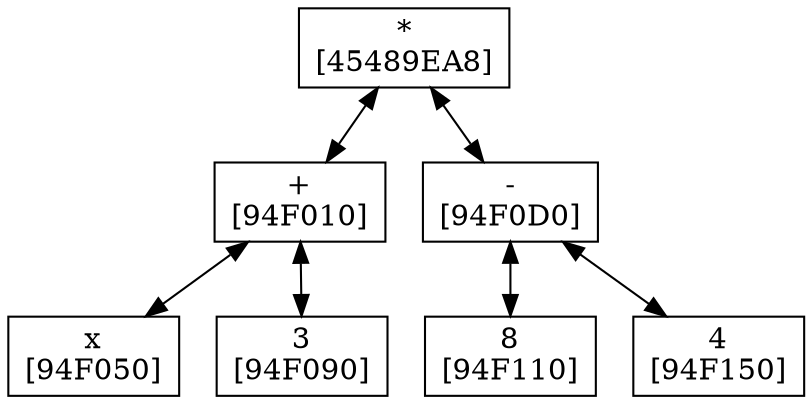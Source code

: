 digraph Tree
{
	node[shape = polygon]; edge[dir=both];
	"*
[45489EA8]"->"+
[94F010]"
	"+
[94F010]"->"x
[94F050]"
	"+
[94F010]"->"3
[94F090]"
	"*
[45489EA8]"->"-
[94F0D0]"
	"-
[94F0D0]"->"8
[94F110]"
	"-
[94F0D0]"->"4
[94F150]"
}